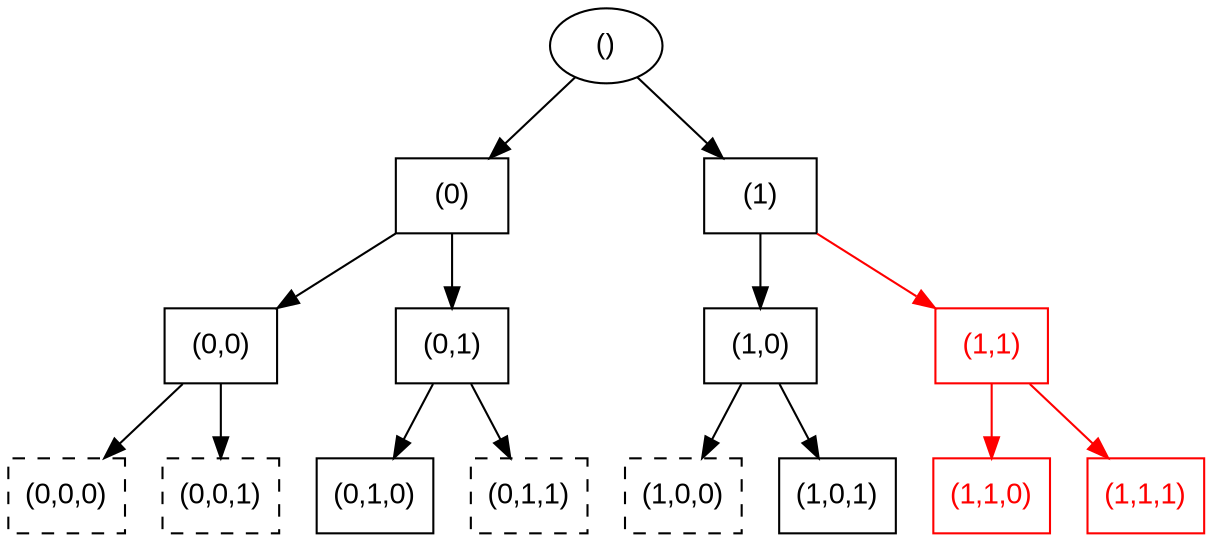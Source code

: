  digraph ej01bt {
    node [shape=box, fontname="Arial"];
    edge [fontname="Arial"];

    root [label="()", shape=ellipse];
    p0 [label="(0)"];
    p1 [label="(1)"];
    p00 [label="(0,0)"];
    p01 [label="(0,1)"];
    p10 [label="(1,0)"];
    p11 [label="(1,1)", color="red", fontcolor="red"];
    p000 [label="(0,0,0)", style="dashed"];
    p001 [label="(0,0,1)", style="dashed"];
    p010 [label="(0,1,0)"];
    p011 [label="(0,1,1)", style="dashed"];
    p100 [label="(1,0,0)", style="dashed"];
    p101 [label="(1,0,1)"];
    p110 [label="(1,1,0)", color="red", fontcolor="red"];
    p111 [label="(1,1,1)", color="red", fontcolor="red"];

    root -> p0;
    root -> p1;
    p0 -> p00;
    p0 -> p01;
    p1 -> p10;
    p1 -> p11 [color="red"];
    p00 -> p000;
    p00 -> p001;
    p01 -> p010;
    p01 -> p011;
    p10 -> p100;
    p10 -> p101;
    p11 -> p110[color="red"];
    p11 -> p111[color="red"];
}